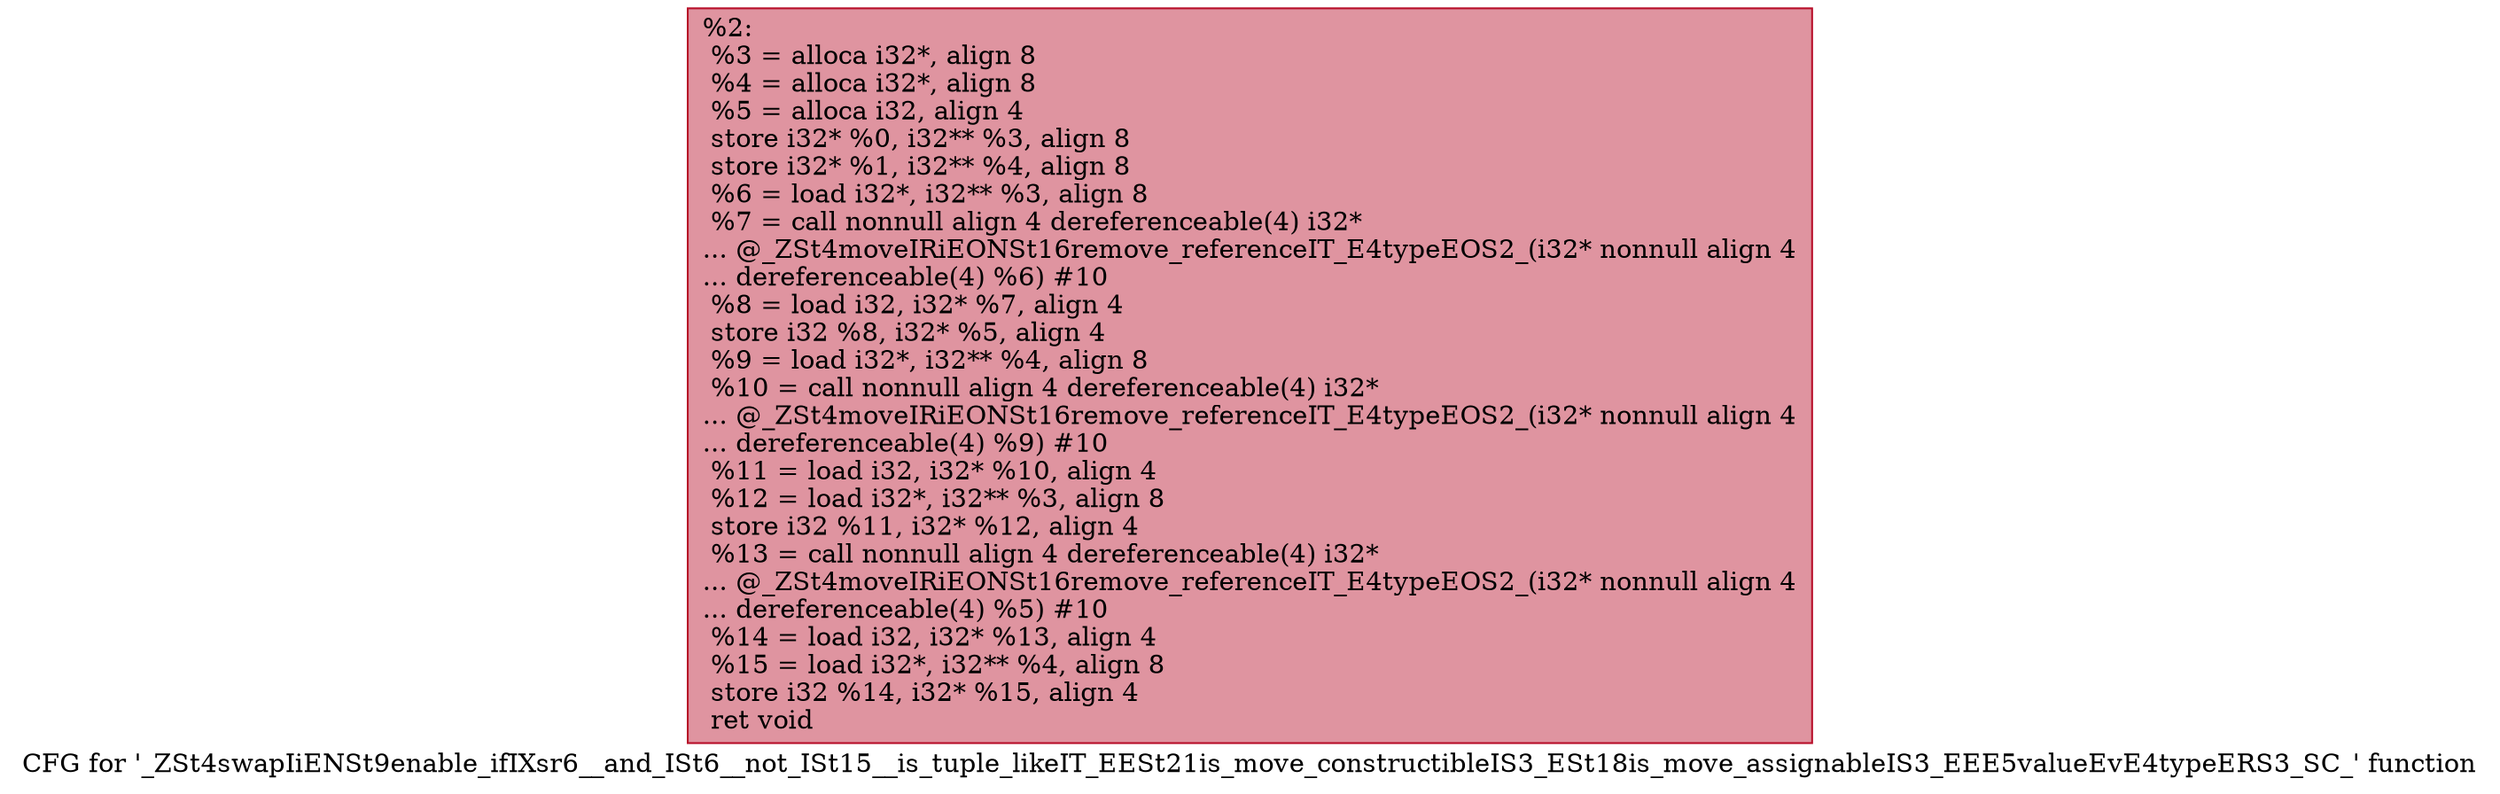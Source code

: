 digraph "CFG for '_ZSt4swapIiENSt9enable_ifIXsr6__and_ISt6__not_ISt15__is_tuple_likeIT_EESt21is_move_constructibleIS3_ESt18is_move_assignableIS3_EEE5valueEvE4typeERS3_SC_' function" {
	label="CFG for '_ZSt4swapIiENSt9enable_ifIXsr6__and_ISt6__not_ISt15__is_tuple_likeIT_EESt21is_move_constructibleIS3_ESt18is_move_assignableIS3_EEE5valueEvE4typeERS3_SC_' function";

	Node0x558bbab47d90 [shape=record,color="#b70d28ff", style=filled, fillcolor="#b70d2870",label="{%2:\l  %3 = alloca i32*, align 8\l  %4 = alloca i32*, align 8\l  %5 = alloca i32, align 4\l  store i32* %0, i32** %3, align 8\l  store i32* %1, i32** %4, align 8\l  %6 = load i32*, i32** %3, align 8\l  %7 = call nonnull align 4 dereferenceable(4) i32*\l... @_ZSt4moveIRiEONSt16remove_referenceIT_E4typeEOS2_(i32* nonnull align 4\l... dereferenceable(4) %6) #10\l  %8 = load i32, i32* %7, align 4\l  store i32 %8, i32* %5, align 4\l  %9 = load i32*, i32** %4, align 8\l  %10 = call nonnull align 4 dereferenceable(4) i32*\l... @_ZSt4moveIRiEONSt16remove_referenceIT_E4typeEOS2_(i32* nonnull align 4\l... dereferenceable(4) %9) #10\l  %11 = load i32, i32* %10, align 4\l  %12 = load i32*, i32** %3, align 8\l  store i32 %11, i32* %12, align 4\l  %13 = call nonnull align 4 dereferenceable(4) i32*\l... @_ZSt4moveIRiEONSt16remove_referenceIT_E4typeEOS2_(i32* nonnull align 4\l... dereferenceable(4) %5) #10\l  %14 = load i32, i32* %13, align 4\l  %15 = load i32*, i32** %4, align 8\l  store i32 %14, i32* %15, align 4\l  ret void\l}"];
}
